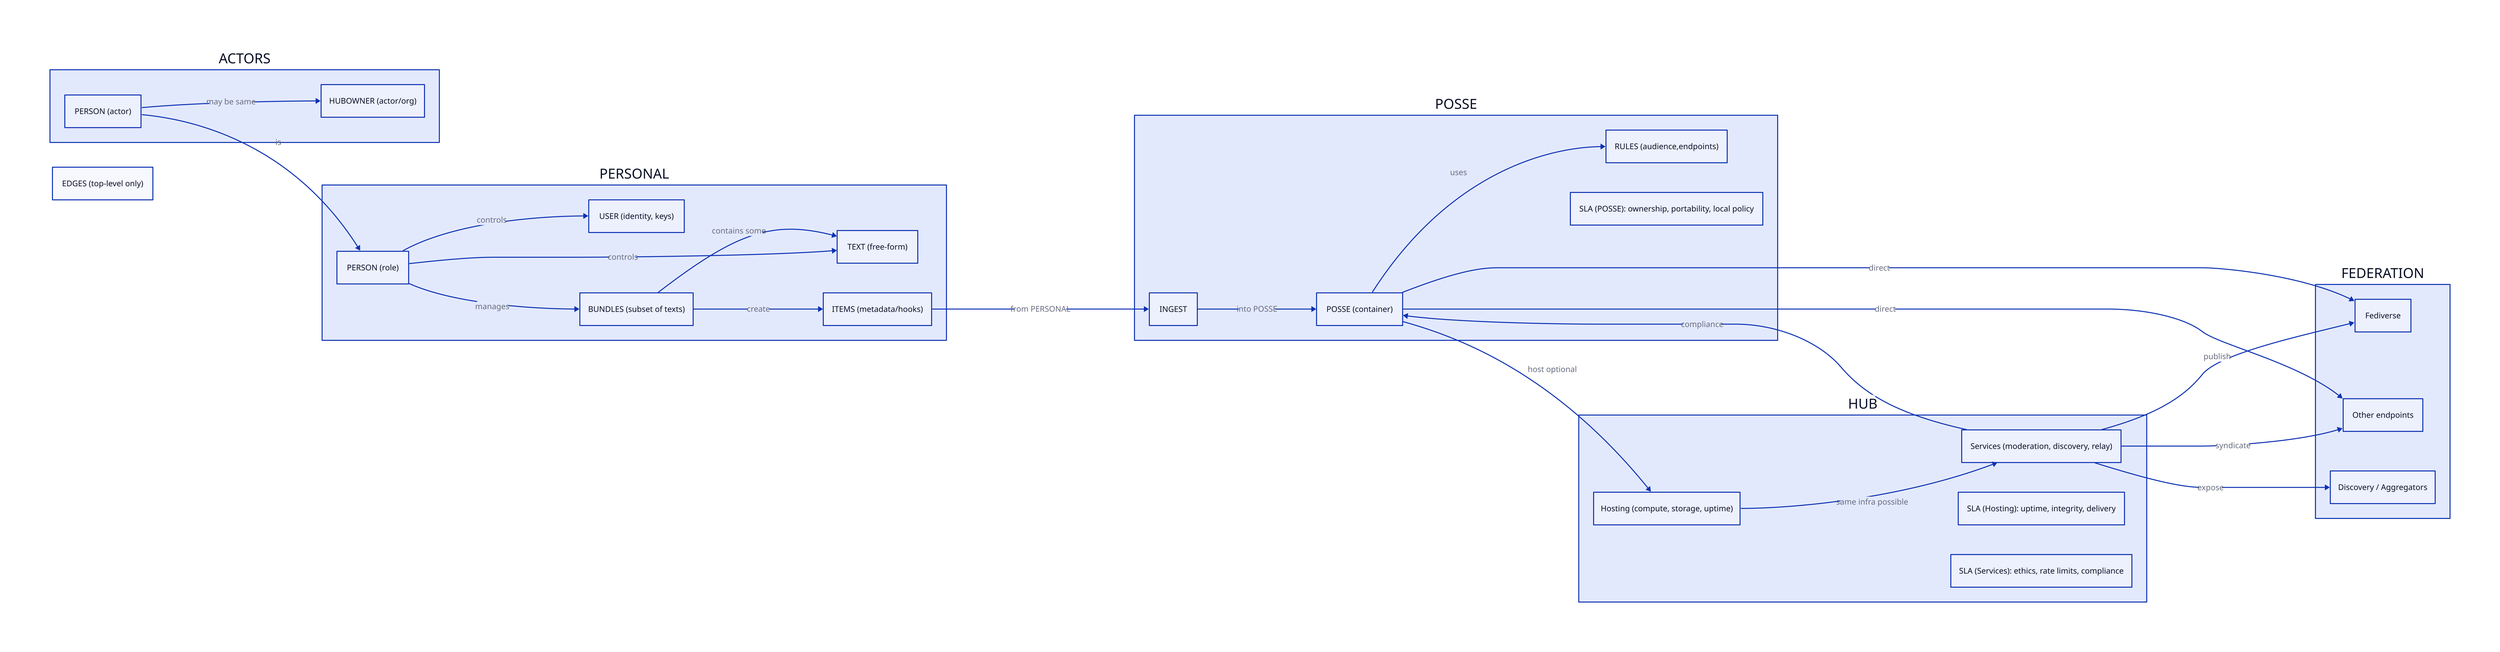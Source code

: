 direction: right

actors: {
  label: "ACTORS"
  person_actor: "PERSON (actor)"
  hubowner_actor: "HUBOWNER (actor/org)"
}

personal: {
  label: "PERSONAL"
  person: "PERSON (role)"
  user: "USER (identity, keys)"
  text: "TEXT (free-form)"
  bundles: "BUNDLES (subset of texts)"
  items: "ITEMS (metadata/hooks)"
}

posse: {
  label: "POSSE"
  container: "POSSE (container)"
  rules: "RULES (audience,endpoints)"
  ingest: "INGEST"
  sla_posse: "SLA (POSSE): ownership, portability, local policy"
}

communal: {
  label: "HUB"
  host: "Hosting (compute, storage, uptime)"
  services: "Services (moderation, discovery, relay)"
  sla_host: "SLA (Hosting): uptime, integrity, delivery"
  sla_services: "SLA (Services): ethics, rate limits, compliance"
}

federation: {
  label: "FEDERATION"
  fediverse: "Fediverse"
  other: "Other endpoints"
  discover: "Discovery / Aggregators"
}

/* ---- EDGES (top-level only) ---- */

actors.person_actor -> actors.hubowner_actor: "may be same"
actors.person_actor -> personal.person: "is"

personal.person -> personal.user: "controls"
personal.person -> personal.text: "controls"
personal.person -> personal.bundles: "manages"

personal.bundles -> personal.text: "contains some"
personal.bundles -> personal.items: "create"

personal.items -> posse.ingest: "from PERSONAL"
posse.ingest -> posse.container: "into POSSE"
posse.container -> posse.rules: "uses"

posse.container -> communal.host: "host optional"

communal.services -> federation.fediverse: "publish"
communal.services -> federation.other: "syndicate"
communal.services -> federation.discover: "expose"

posse.container -> federation.fediverse: "direct"
posse.container -> federation.other: "direct"

communal.services -> posse.container: "compliance"

communal.host -> communal.services: "same infra possible"
